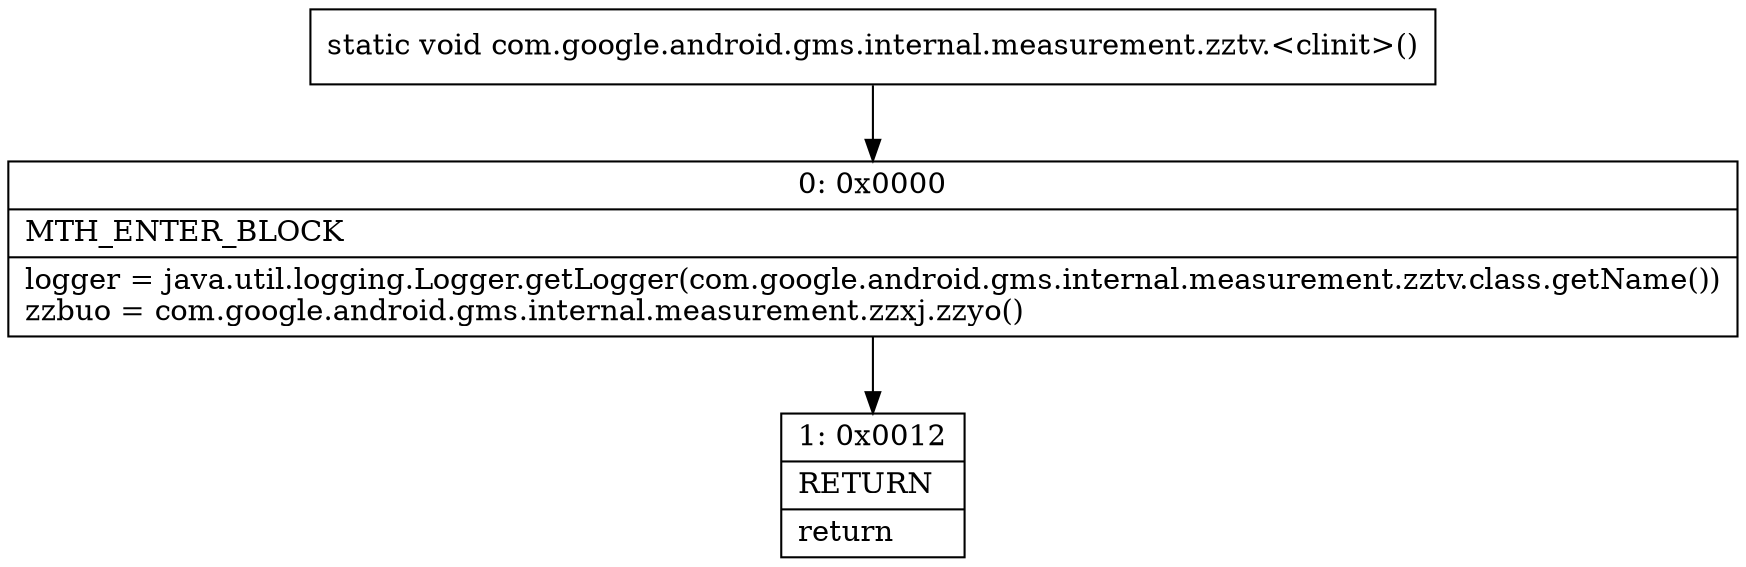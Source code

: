 digraph "CFG forcom.google.android.gms.internal.measurement.zztv.\<clinit\>()V" {
Node_0 [shape=record,label="{0\:\ 0x0000|MTH_ENTER_BLOCK\l|logger = java.util.logging.Logger.getLogger(com.google.android.gms.internal.measurement.zztv.class.getName())\lzzbuo = com.google.android.gms.internal.measurement.zzxj.zzyo()\l}"];
Node_1 [shape=record,label="{1\:\ 0x0012|RETURN\l|return\l}"];
MethodNode[shape=record,label="{static void com.google.android.gms.internal.measurement.zztv.\<clinit\>() }"];
MethodNode -> Node_0;
Node_0 -> Node_1;
}

